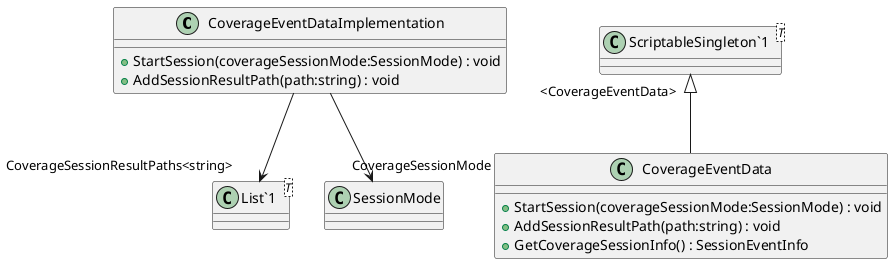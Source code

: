 @startuml
class CoverageEventDataImplementation {
    + StartSession(coverageSessionMode:SessionMode) : void
    + AddSessionResultPath(path:string) : void
}
class CoverageEventData {
    + StartSession(coverageSessionMode:SessionMode) : void
    + AddSessionResultPath(path:string) : void
    + GetCoverageSessionInfo() : SessionEventInfo
}
class "List`1"<T> {
}
class "ScriptableSingleton`1"<T> {
}
CoverageEventDataImplementation --> "CoverageSessionMode" SessionMode
CoverageEventDataImplementation --> "CoverageSessionResultPaths<string>" "List`1"
"ScriptableSingleton`1" "<CoverageEventData>" <|-- CoverageEventData
@enduml
